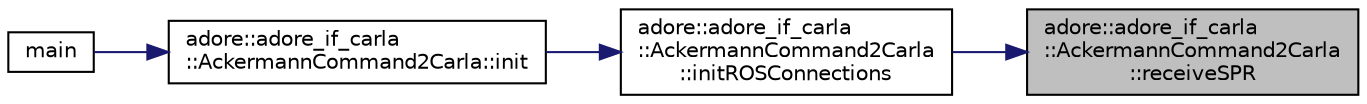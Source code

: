 digraph "adore::adore_if_carla::AckermannCommand2Carla::receiveSPR"
{
 // LATEX_PDF_SIZE
  edge [fontname="Helvetica",fontsize="10",labelfontname="Helvetica",labelfontsize="10"];
  node [fontname="Helvetica",fontsize="10",shape=record];
  rankdir="RL";
  Node1 [label="adore::adore_if_carla\l::AckermannCommand2Carla\l::receiveSPR",height=0.2,width=0.4,color="black", fillcolor="grey75", style="filled", fontcolor="black",tooltip=" "];
  Node1 -> Node2 [dir="back",color="midnightblue",fontsize="10",style="solid",fontname="Helvetica"];
  Node2 [label="adore::adore_if_carla\l::AckermannCommand2Carla\l::initROSConnections",height=0.2,width=0.4,color="black", fillcolor="white", style="filled",URL="$classadore_1_1adore__if__carla_1_1AckermannCommand2Carla.html#af4a929707b19ebf90e9e9f6a10c8ce04",tooltip=" "];
  Node2 -> Node3 [dir="back",color="midnightblue",fontsize="10",style="solid",fontname="Helvetica"];
  Node3 [label="adore::adore_if_carla\l::AckermannCommand2Carla::init",height=0.2,width=0.4,color="black", fillcolor="white", style="filled",URL="$classadore_1_1adore__if__carla_1_1AckermannCommand2Carla.html#a2bf1ea7537b99c92ce804dd0f573aa71",tooltip=" "];
  Node3 -> Node4 [dir="back",color="midnightblue",fontsize="10",style="solid",fontname="Helvetica"];
  Node4 [label="main",height=0.2,width=0.4,color="black", fillcolor="white", style="filled",URL="$ackermanncommand2carla_8cpp.html#a3c04138a5bfe5d72780bb7e82a18e627",tooltip=" "];
}
